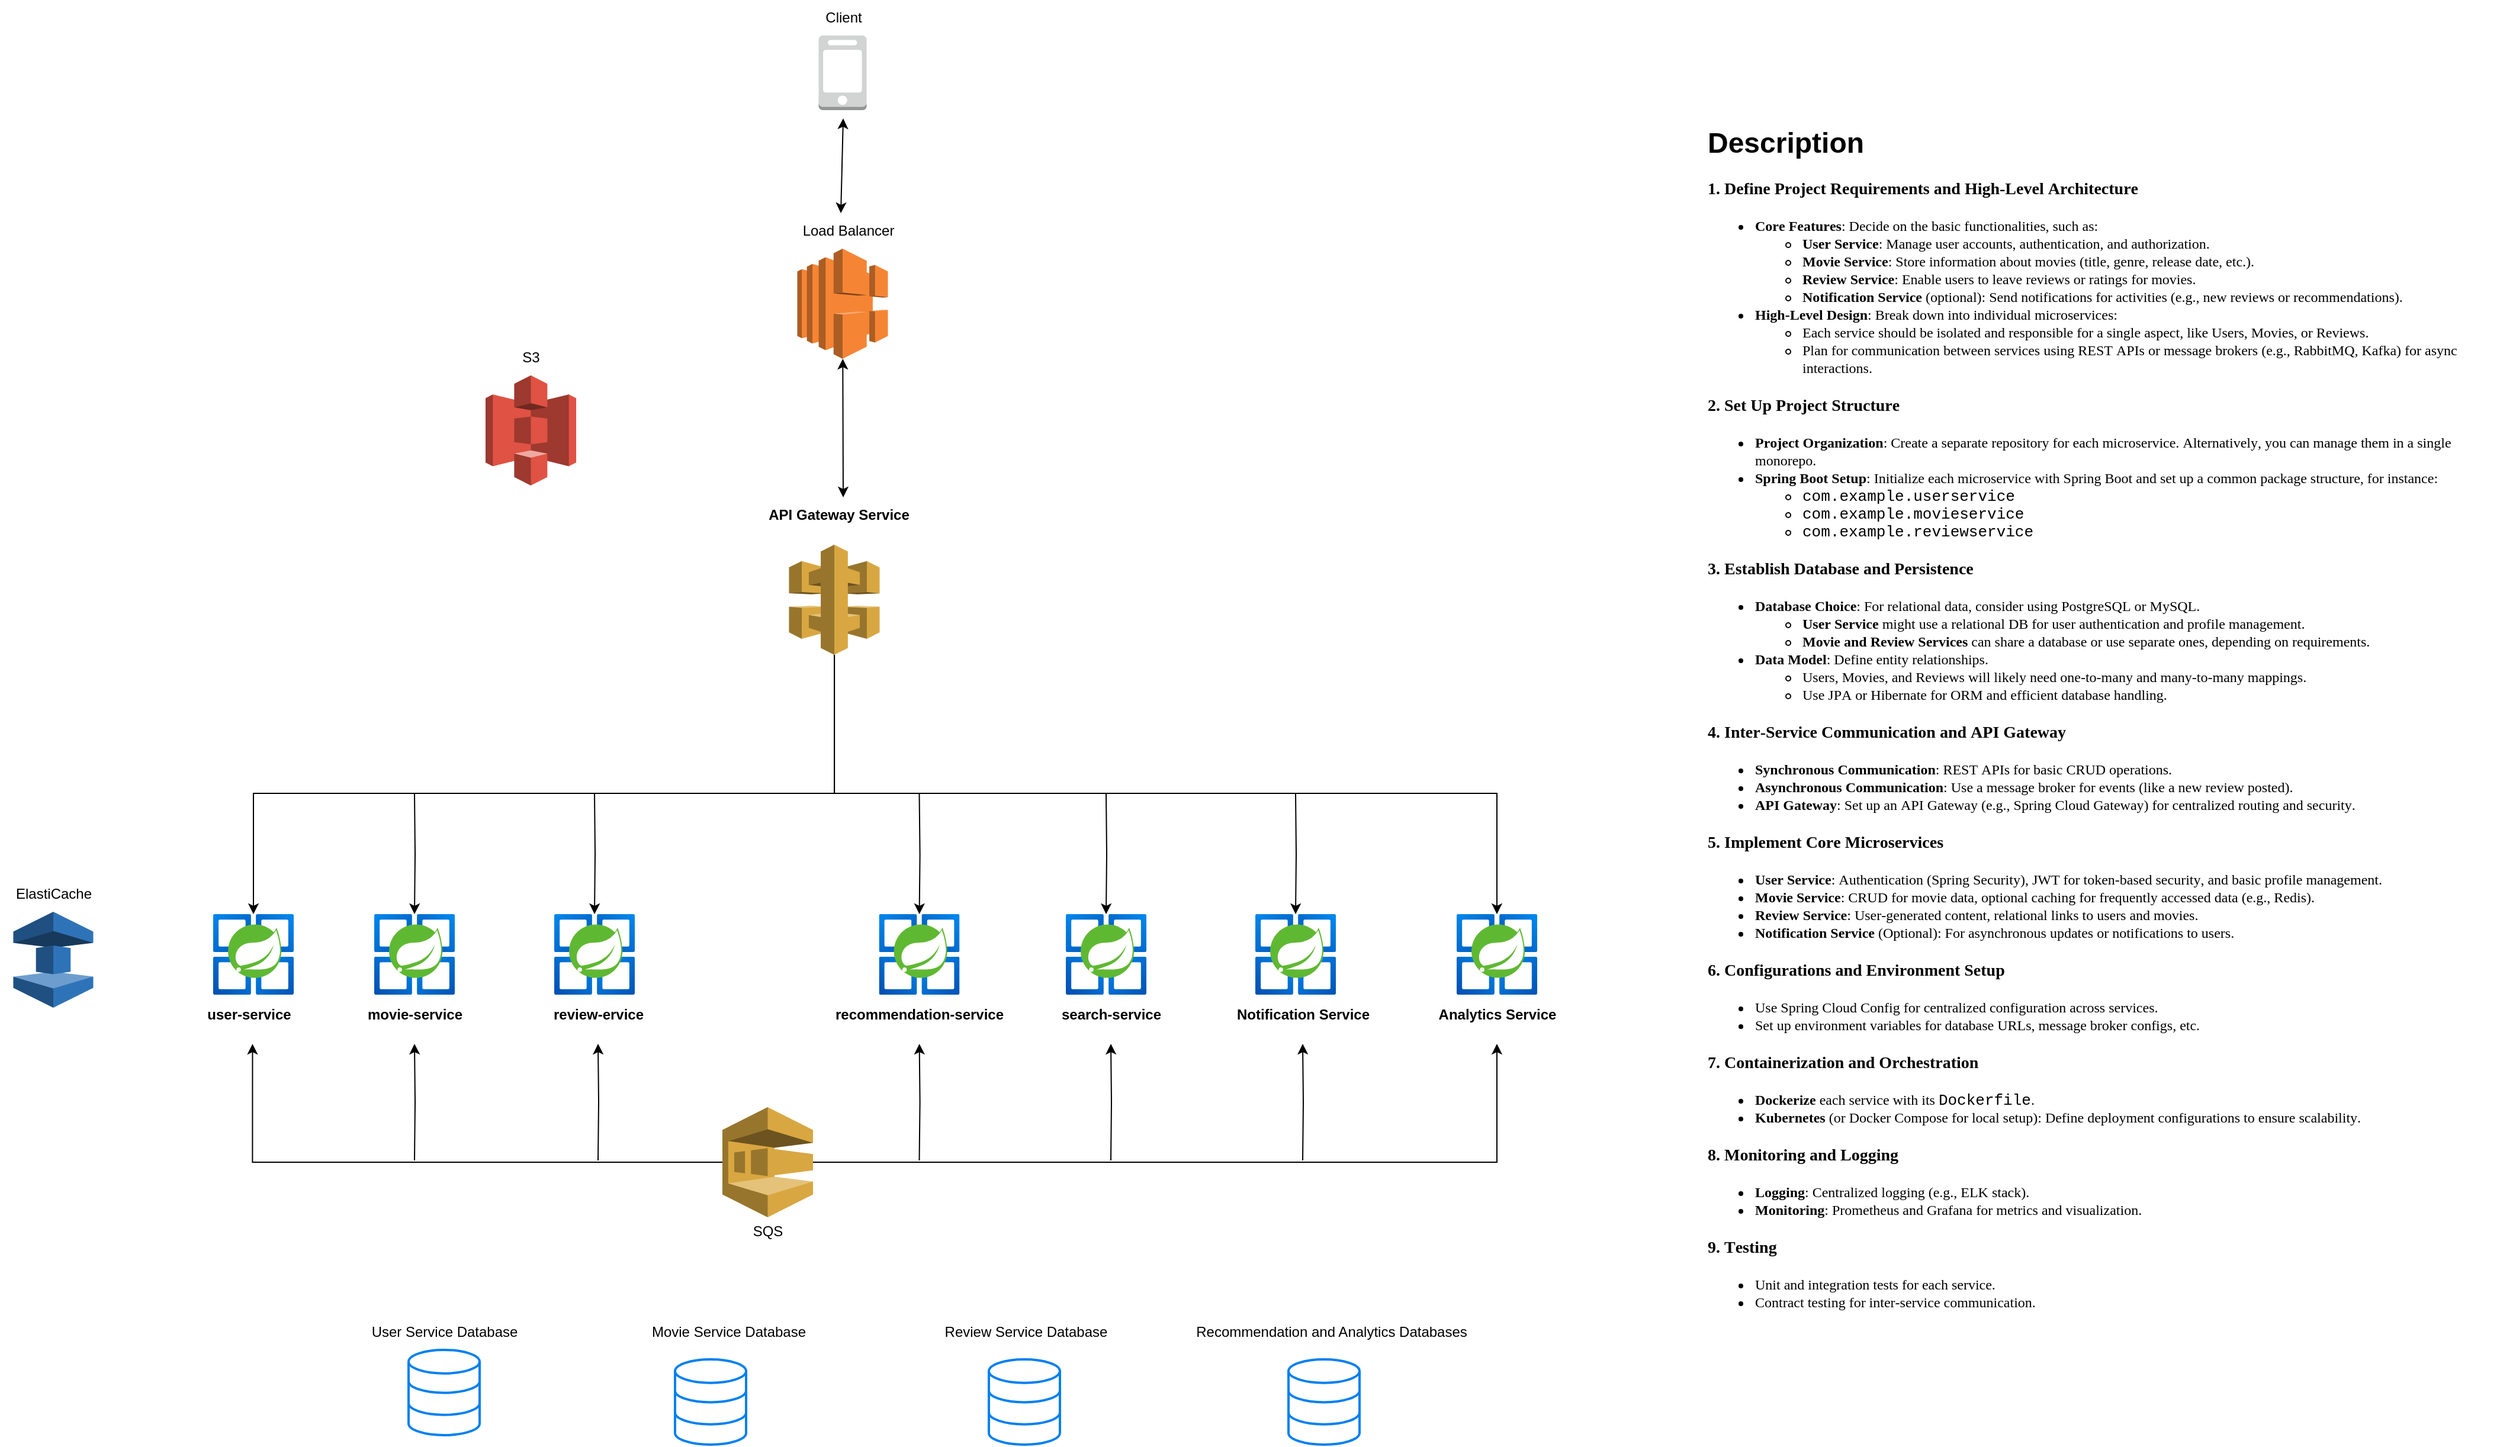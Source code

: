 <mxfile version="24.8.6">
  <diagram name="Page-1" id="R4EWamfsh_gt4aq3ULMU">
    <mxGraphModel dx="2051" dy="1943" grid="1" gridSize="10" guides="1" tooltips="1" connect="1" arrows="1" fold="1" page="1" pageScale="1" pageWidth="827" pageHeight="1169" math="0" shadow="0">
      <root>
        <mxCell id="0" />
        <mxCell id="1" parent="0" />
        <mxCell id="tPTP5EJk6AqbPcsCi5eH-51" style="edgeStyle=orthogonalEdgeStyle;rounded=0;orthogonalLoop=1;jettySize=auto;html=1;" parent="1" source="tPTP5EJk6AqbPcsCi5eH-1" target="tPTP5EJk6AqbPcsCi5eH-9" edge="1">
          <mxGeometry relative="1" as="geometry">
            <Array as="points">
              <mxPoint x="515" y="200" />
              <mxPoint x="24" y="200" />
            </Array>
          </mxGeometry>
        </mxCell>
        <mxCell id="tPTP5EJk6AqbPcsCi5eH-52" style="edgeStyle=orthogonalEdgeStyle;rounded=0;orthogonalLoop=1;jettySize=auto;html=1;" parent="1" source="tPTP5EJk6AqbPcsCi5eH-1" target="tPTP5EJk6AqbPcsCi5eH-7" edge="1">
          <mxGeometry relative="1" as="geometry">
            <Array as="points">
              <mxPoint x="515" y="200" />
              <mxPoint x="1074" y="200" />
            </Array>
          </mxGeometry>
        </mxCell>
        <mxCell id="tPTP5EJk6AqbPcsCi5eH-1" value="" style="outlineConnect=0;dashed=0;verticalLabelPosition=bottom;verticalAlign=top;align=center;html=1;shape=mxgraph.aws3.api_gateway;fillColor=#D9A741;gradientColor=none;" parent="1" vertex="1">
          <mxGeometry x="476.25" y="-10" width="76.5" height="93" as="geometry" />
        </mxCell>
        <mxCell id="tPTP5EJk6AqbPcsCi5eH-53" style="edgeStyle=orthogonalEdgeStyle;rounded=0;orthogonalLoop=1;jettySize=auto;html=1;" parent="1" target="tPTP5EJk6AqbPcsCi5eH-2" edge="1">
          <mxGeometry relative="1" as="geometry">
            <mxPoint x="160" y="200" as="sourcePoint" />
          </mxGeometry>
        </mxCell>
        <mxCell id="tPTP5EJk6AqbPcsCi5eH-2" value="" style="image;aspect=fixed;html=1;points=[];align=center;fontSize=12;image=img/lib/azure2/compute/Azure_Spring_Cloud.svg;" parent="1" vertex="1">
          <mxGeometry x="126" y="302" width="68" height="68" as="geometry" />
        </mxCell>
        <mxCell id="tPTP5EJk6AqbPcsCi5eH-54" style="edgeStyle=orthogonalEdgeStyle;rounded=0;orthogonalLoop=1;jettySize=auto;html=1;" parent="1" target="tPTP5EJk6AqbPcsCi5eH-3" edge="1">
          <mxGeometry relative="1" as="geometry">
            <mxPoint x="312" y="200" as="sourcePoint" />
          </mxGeometry>
        </mxCell>
        <mxCell id="tPTP5EJk6AqbPcsCi5eH-3" value="" style="image;aspect=fixed;html=1;points=[];align=center;fontSize=12;image=img/lib/azure2/compute/Azure_Spring_Cloud.svg;" parent="1" vertex="1">
          <mxGeometry x="278" y="302" width="68" height="68" as="geometry" />
        </mxCell>
        <mxCell id="tPTP5EJk6AqbPcsCi5eH-55" style="edgeStyle=orthogonalEdgeStyle;rounded=0;orthogonalLoop=1;jettySize=auto;html=1;" parent="1" target="tPTP5EJk6AqbPcsCi5eH-4" edge="1">
          <mxGeometry relative="1" as="geometry">
            <mxPoint x="586.25" y="200" as="sourcePoint" />
          </mxGeometry>
        </mxCell>
        <mxCell id="tPTP5EJk6AqbPcsCi5eH-4" value="" style="image;aspect=fixed;html=1;points=[];align=center;fontSize=12;image=img/lib/azure2/compute/Azure_Spring_Cloud.svg;" parent="1" vertex="1">
          <mxGeometry x="552.25" y="302" width="68" height="68" as="geometry" />
        </mxCell>
        <mxCell id="tPTP5EJk6AqbPcsCi5eH-56" style="edgeStyle=orthogonalEdgeStyle;rounded=0;orthogonalLoop=1;jettySize=auto;html=1;" parent="1" target="tPTP5EJk6AqbPcsCi5eH-5" edge="1">
          <mxGeometry relative="1" as="geometry">
            <mxPoint x="744" y="200" as="sourcePoint" />
          </mxGeometry>
        </mxCell>
        <mxCell id="tPTP5EJk6AqbPcsCi5eH-5" value="" style="image;aspect=fixed;html=1;points=[];align=center;fontSize=12;image=img/lib/azure2/compute/Azure_Spring_Cloud.svg;" parent="1" vertex="1">
          <mxGeometry x="710" y="302" width="68" height="68" as="geometry" />
        </mxCell>
        <mxCell id="tPTP5EJk6AqbPcsCi5eH-57" style="edgeStyle=orthogonalEdgeStyle;rounded=0;orthogonalLoop=1;jettySize=auto;html=1;" parent="1" target="tPTP5EJk6AqbPcsCi5eH-6" edge="1">
          <mxGeometry relative="1" as="geometry">
            <mxPoint x="904" y="200" as="sourcePoint" />
          </mxGeometry>
        </mxCell>
        <mxCell id="tPTP5EJk6AqbPcsCi5eH-6" value="" style="image;aspect=fixed;html=1;points=[];align=center;fontSize=12;image=img/lib/azure2/compute/Azure_Spring_Cloud.svg;fontStyle=1" parent="1" vertex="1">
          <mxGeometry x="870" y="302" width="68" height="68" as="geometry" />
        </mxCell>
        <mxCell id="tPTP5EJk6AqbPcsCi5eH-7" value="" style="image;aspect=fixed;html=1;points=[];align=center;fontSize=12;image=img/lib/azure2/compute/Azure_Spring_Cloud.svg;fontStyle=1" parent="1" vertex="1">
          <mxGeometry x="1040" y="302" width="68" height="68" as="geometry" />
        </mxCell>
        <mxCell id="tPTP5EJk6AqbPcsCi5eH-9" value="" style="image;aspect=fixed;html=1;points=[];align=center;fontSize=12;image=img/lib/azure2/compute/Azure_Spring_Cloud.svg;fontStyle=1" parent="1" vertex="1">
          <mxGeometry x="-10" y="302" width="68" height="68" as="geometry" />
        </mxCell>
        <mxCell id="tPTP5EJk6AqbPcsCi5eH-10" value="&lt;p&gt;&lt;strong&gt;API Gateway Service&lt;/strong&gt;&lt;/p&gt;" style="text;html=1;align=center;verticalAlign=middle;resizable=0;points=[];autosize=1;strokeColor=none;fillColor=none;" parent="1" vertex="1">
          <mxGeometry x="448" y="-60" width="140" height="50" as="geometry" />
        </mxCell>
        <mxCell id="tPTP5EJk6AqbPcsCi5eH-12" value="&lt;p&gt;&lt;strong&gt;user-service&lt;/strong&gt;&lt;/p&gt;" style="text;html=1;align=center;verticalAlign=middle;resizable=0;points=[];autosize=1;strokeColor=none;fillColor=none;" parent="1" vertex="1">
          <mxGeometry x="-25" y="361.5" width="90" height="50" as="geometry" />
        </mxCell>
        <mxCell id="tPTP5EJk6AqbPcsCi5eH-44" style="edgeStyle=orthogonalEdgeStyle;rounded=0;orthogonalLoop=1;jettySize=auto;html=1;" parent="1" target="tPTP5EJk6AqbPcsCi5eH-13" edge="1">
          <mxGeometry relative="1" as="geometry">
            <mxPoint x="160" y="510" as="sourcePoint" />
          </mxGeometry>
        </mxCell>
        <mxCell id="tPTP5EJk6AqbPcsCi5eH-13" value="&lt;p&gt;&lt;strong&gt;movie-service&lt;/strong&gt;&lt;/p&gt;" style="text;html=1;align=center;verticalAlign=middle;resizable=0;points=[];autosize=1;strokeColor=none;fillColor=none;" parent="1" vertex="1">
          <mxGeometry x="110" y="361.5" width="100" height="50" as="geometry" />
        </mxCell>
        <mxCell id="tPTP5EJk6AqbPcsCi5eH-46" style="edgeStyle=orthogonalEdgeStyle;rounded=0;orthogonalLoop=1;jettySize=auto;html=1;" parent="1" target="tPTP5EJk6AqbPcsCi5eH-14" edge="1">
          <mxGeometry relative="1" as="geometry">
            <mxPoint x="315" y="510" as="sourcePoint" />
          </mxGeometry>
        </mxCell>
        <mxCell id="tPTP5EJk6AqbPcsCi5eH-14" value="&lt;p&gt;&lt;strong&gt;r&lt;/strong&gt;&lt;strong style=&quot;background-color: initial;&quot;&gt;eview-ervice&lt;/strong&gt;&lt;/p&gt;" style="text;html=1;align=center;verticalAlign=middle;resizable=0;points=[];autosize=1;strokeColor=none;fillColor=none;" parent="1" vertex="1">
          <mxGeometry x="265" y="361.5" width="100" height="50" as="geometry" />
        </mxCell>
        <mxCell id="tPTP5EJk6AqbPcsCi5eH-47" style="edgeStyle=orthogonalEdgeStyle;rounded=0;orthogonalLoop=1;jettySize=auto;html=1;" parent="1" target="tPTP5EJk6AqbPcsCi5eH-15" edge="1">
          <mxGeometry relative="1" as="geometry">
            <mxPoint x="586.25" y="510" as="sourcePoint" />
          </mxGeometry>
        </mxCell>
        <mxCell id="tPTP5EJk6AqbPcsCi5eH-15" value="&lt;p&gt;&lt;strong&gt;recommendation-service&lt;/strong&gt;&lt;/p&gt;" style="text;html=1;align=center;verticalAlign=middle;resizable=0;points=[];autosize=1;strokeColor=none;fillColor=none;" parent="1" vertex="1">
          <mxGeometry x="501.25" y="361.5" width="170" height="50" as="geometry" />
        </mxCell>
        <mxCell id="tPTP5EJk6AqbPcsCi5eH-48" style="edgeStyle=orthogonalEdgeStyle;rounded=0;orthogonalLoop=1;jettySize=auto;html=1;" parent="1" target="tPTP5EJk6AqbPcsCi5eH-16" edge="1">
          <mxGeometry relative="1" as="geometry">
            <mxPoint x="748" y="510" as="sourcePoint" />
          </mxGeometry>
        </mxCell>
        <mxCell id="tPTP5EJk6AqbPcsCi5eH-16" value="&lt;p&gt;&lt;strong&gt;search-service&lt;/strong&gt;&lt;/p&gt;" style="text;html=1;align=center;verticalAlign=middle;resizable=0;points=[];autosize=1;strokeColor=none;fillColor=none;" parent="1" vertex="1">
          <mxGeometry x="693" y="361.5" width="110" height="50" as="geometry" />
        </mxCell>
        <mxCell id="tPTP5EJk6AqbPcsCi5eH-49" style="edgeStyle=orthogonalEdgeStyle;rounded=0;orthogonalLoop=1;jettySize=auto;html=1;" parent="1" target="tPTP5EJk6AqbPcsCi5eH-17" edge="1">
          <mxGeometry relative="1" as="geometry">
            <mxPoint x="910" y="510" as="sourcePoint" />
          </mxGeometry>
        </mxCell>
        <mxCell id="tPTP5EJk6AqbPcsCi5eH-17" value="&lt;p&gt;&lt;strong&gt;Notification Service&lt;/strong&gt;&lt;/p&gt;" style="text;html=1;align=center;verticalAlign=middle;resizable=0;points=[];autosize=1;strokeColor=none;fillColor=none;" parent="1" vertex="1">
          <mxGeometry x="840" y="361.5" width="140" height="50" as="geometry" />
        </mxCell>
        <mxCell id="tPTP5EJk6AqbPcsCi5eH-18" value="&lt;p&gt;&lt;strong&gt;Analytics Service&lt;/strong&gt;&lt;/p&gt;" style="text;html=1;align=center;verticalAlign=middle;resizable=0;points=[];autosize=1;strokeColor=none;fillColor=none;" parent="1" vertex="1">
          <mxGeometry x="1014" y="361.5" width="120" height="50" as="geometry" />
        </mxCell>
        <mxCell id="tPTP5EJk6AqbPcsCi5eH-19" value="" style="html=1;verticalLabelPosition=bottom;align=center;labelBackgroundColor=#ffffff;verticalAlign=top;strokeWidth=2;strokeColor=#0080F0;shadow=0;dashed=0;shape=mxgraph.ios7.icons.data;" parent="1" vertex="1">
          <mxGeometry x="155" y="670" width="60" height="72" as="geometry" />
        </mxCell>
        <mxCell id="tPTP5EJk6AqbPcsCi5eH-20" value="" style="html=1;verticalLabelPosition=bottom;align=center;labelBackgroundColor=#ffffff;verticalAlign=top;strokeWidth=2;strokeColor=#0080F0;shadow=0;dashed=0;shape=mxgraph.ios7.icons.data;" parent="1" vertex="1">
          <mxGeometry x="380" y="678" width="60" height="72" as="geometry" />
        </mxCell>
        <mxCell id="tPTP5EJk6AqbPcsCi5eH-21" value="" style="html=1;verticalLabelPosition=bottom;align=center;labelBackgroundColor=#ffffff;verticalAlign=top;strokeWidth=2;strokeColor=#0080F0;shadow=0;dashed=0;shape=mxgraph.ios7.icons.data;" parent="1" vertex="1">
          <mxGeometry x="645" y="678" width="60" height="72" as="geometry" />
        </mxCell>
        <mxCell id="tPTP5EJk6AqbPcsCi5eH-22" value="" style="html=1;verticalLabelPosition=bottom;align=center;labelBackgroundColor=#ffffff;verticalAlign=top;strokeWidth=2;strokeColor=#0080F0;shadow=0;dashed=0;shape=mxgraph.ios7.icons.data;" parent="1" vertex="1">
          <mxGeometry x="898" y="678" width="60" height="72" as="geometry" />
        </mxCell>
        <mxCell id="tPTP5EJk6AqbPcsCi5eH-23" value="User Service Database" style="text;html=1;align=center;verticalAlign=middle;resizable=0;points=[];autosize=1;strokeColor=none;fillColor=none;" parent="1" vertex="1">
          <mxGeometry x="110" y="640" width="150" height="30" as="geometry" />
        </mxCell>
        <mxCell id="tPTP5EJk6AqbPcsCi5eH-24" value="Movie Service Database" style="text;html=1;align=center;verticalAlign=middle;resizable=0;points=[];autosize=1;strokeColor=none;fillColor=none;" parent="1" vertex="1">
          <mxGeometry x="350" y="640" width="150" height="30" as="geometry" />
        </mxCell>
        <mxCell id="tPTP5EJk6AqbPcsCi5eH-25" value="Review Service Database" style="text;html=1;align=center;verticalAlign=middle;resizable=0;points=[];autosize=1;strokeColor=none;fillColor=none;" parent="1" vertex="1">
          <mxGeometry x="596.25" y="640" width="160" height="30" as="geometry" />
        </mxCell>
        <mxCell id="tPTP5EJk6AqbPcsCi5eH-26" value="Recommendation and Analytics Databases" style="text;html=1;align=center;verticalAlign=middle;resizable=0;points=[];autosize=1;strokeColor=none;fillColor=none;" parent="1" vertex="1">
          <mxGeometry x="809" y="640" width="250" height="30" as="geometry" />
        </mxCell>
        <mxCell id="tPTP5EJk6AqbPcsCi5eH-27" value="" style="outlineConnect=0;dashed=0;verticalLabelPosition=bottom;verticalAlign=top;align=center;html=1;shape=mxgraph.aws3.elasticache;fillColor=#2E73B8;gradientColor=none;" parent="1" vertex="1">
          <mxGeometry x="-178.75" y="300" width="67.5" height="81" as="geometry" />
        </mxCell>
        <mxCell id="tPTP5EJk6AqbPcsCi5eH-28" value="" style="outlineConnect=0;dashed=0;verticalLabelPosition=bottom;verticalAlign=top;align=center;html=1;shape=mxgraph.aws3.s3;fillColor=#E05243;gradientColor=none;" parent="1" vertex="1">
          <mxGeometry x="220" y="-153" width="76.5" height="93" as="geometry" />
        </mxCell>
        <mxCell id="tPTP5EJk6AqbPcsCi5eH-29" value="S3" style="text;html=1;align=center;verticalAlign=middle;resizable=0;points=[];autosize=1;strokeColor=none;fillColor=none;" parent="1" vertex="1">
          <mxGeometry x="238" y="-183" width="40" height="30" as="geometry" />
        </mxCell>
        <mxCell id="tPTP5EJk6AqbPcsCi5eH-30" value="" style="outlineConnect=0;dashed=0;verticalLabelPosition=bottom;verticalAlign=top;align=center;html=1;shape=mxgraph.aws3.elastic_load_balancing;fillColor=#F58534;gradientColor=none;" parent="1" vertex="1">
          <mxGeometry x="483.25" y="-260" width="76.5" height="93" as="geometry" />
        </mxCell>
        <mxCell id="tPTP5EJk6AqbPcsCi5eH-31" value="ElastiCache" style="text;html=1;align=center;verticalAlign=middle;resizable=0;points=[];autosize=1;strokeColor=none;fillColor=none;" parent="1" vertex="1">
          <mxGeometry x="-190" y="270" width="90" height="30" as="geometry" />
        </mxCell>
        <mxCell id="tPTP5EJk6AqbPcsCi5eH-32" value="Load Balancer" style="text;html=1;align=center;verticalAlign=middle;resizable=0;points=[];autosize=1;strokeColor=none;fillColor=none;" parent="1" vertex="1">
          <mxGeometry x="476.25" y="-290" width="100" height="30" as="geometry" />
        </mxCell>
        <mxCell id="tPTP5EJk6AqbPcsCi5eH-34" value="SQS" style="text;html=1;align=center;verticalAlign=middle;resizable=0;points=[];autosize=1;strokeColor=none;fillColor=none;" parent="1" vertex="1">
          <mxGeometry x="433.25" y="555" width="50" height="30" as="geometry" />
        </mxCell>
        <mxCell id="tPTP5EJk6AqbPcsCi5eH-42" style="edgeStyle=orthogonalEdgeStyle;rounded=0;orthogonalLoop=1;jettySize=auto;html=1;" parent="1" source="tPTP5EJk6AqbPcsCi5eH-35" target="tPTP5EJk6AqbPcsCi5eH-18" edge="1">
          <mxGeometry relative="1" as="geometry" />
        </mxCell>
        <mxCell id="tPTP5EJk6AqbPcsCi5eH-35" value="" style="outlineConnect=0;dashed=0;verticalLabelPosition=bottom;verticalAlign=top;align=center;html=1;shape=mxgraph.aws3.sqs;fillColor=#D9A741;gradientColor=none;" parent="1" vertex="1">
          <mxGeometry x="420" y="465" width="76.5" height="93" as="geometry" />
        </mxCell>
        <mxCell id="tPTP5EJk6AqbPcsCi5eH-36" value="" style="outlineConnect=0;dashed=0;verticalLabelPosition=bottom;verticalAlign=top;align=center;html=1;shape=mxgraph.aws3.mobile_client;fillColor=#D2D3D3;gradientColor=none;" parent="1" vertex="1">
          <mxGeometry x="501.25" y="-440" width="40.5" height="63" as="geometry" />
        </mxCell>
        <mxCell id="tPTP5EJk6AqbPcsCi5eH-37" value="Client" style="text;html=1;align=center;verticalAlign=middle;resizable=0;points=[];autosize=1;strokeColor=none;fillColor=none;" parent="1" vertex="1">
          <mxGeometry x="496.5" y="-470" width="50" height="30" as="geometry" />
        </mxCell>
        <mxCell id="tPTP5EJk6AqbPcsCi5eH-40" value="" style="endArrow=classic;startArrow=classic;html=1;rounded=0;" parent="1" edge="1">
          <mxGeometry width="50" height="50" relative="1" as="geometry">
            <mxPoint x="520" y="-290" as="sourcePoint" />
            <mxPoint x="522" y="-370" as="targetPoint" />
          </mxGeometry>
        </mxCell>
        <mxCell id="tPTP5EJk6AqbPcsCi5eH-43" style="edgeStyle=orthogonalEdgeStyle;rounded=0;orthogonalLoop=1;jettySize=auto;html=1;exitX=0;exitY=0.5;exitDx=0;exitDy=0;exitPerimeter=0;entryX=0.536;entryY=1.001;entryDx=0;entryDy=0;entryPerimeter=0;" parent="1" source="tPTP5EJk6AqbPcsCi5eH-35" target="tPTP5EJk6AqbPcsCi5eH-12" edge="1">
          <mxGeometry relative="1" as="geometry" />
        </mxCell>
        <mxCell id="tPTP5EJk6AqbPcsCi5eH-60" value="" style="endArrow=classic;startArrow=classic;html=1;rounded=0;" parent="1" target="tPTP5EJk6AqbPcsCi5eH-30" edge="1">
          <mxGeometry width="50" height="50" relative="1" as="geometry">
            <mxPoint x="522" y="-50" as="sourcePoint" />
            <mxPoint x="543" y="-131.5" as="targetPoint" />
          </mxGeometry>
        </mxCell>
        <mxCell id="hdJnmSfa8VOICIZQmIh4-2" value="&lt;h1 style=&quot;margin-top: 0px;&quot;&gt;Description&lt;/h1&gt;&lt;p style=&quot;margin: 0px 0px 14px; font-variant-numeric: normal; font-variant-east-asian: normal; font-variant-alternates: normal; font-size-adjust: none; font-kerning: auto; font-optical-sizing: auto; font-feature-settings: normal; font-variation-settings: normal; font-variant-position: normal; font-stretch: normal; font-size: 14px; line-height: normal; font-family: Times; -webkit-text-stroke-color: rgb(0, 0, 0);&quot; class=&quot;p1&quot;&gt;&lt;span style=&quot;font-kerning: none;&quot; class=&quot;s1&quot;&gt;&lt;b&gt;1. Define Project Requirements and High-Level Architecture&lt;/b&gt;&lt;/span&gt;&lt;/p&gt;&lt;ul style=&quot;font-size: medium;&quot; class=&quot;ul1&quot;&gt;&lt;li style=&quot;margin: 0px; font-variant-numeric: normal; font-variant-east-asian: normal; font-variant-alternates: normal; font-size-adjust: none; font-kerning: auto; font-optical-sizing: auto; font-feature-settings: normal; font-variation-settings: normal; font-variant-position: normal; font-stretch: normal; font-size: 12px; line-height: normal; font-family: Times; -webkit-text-stroke: rgb(0, 0, 0);&quot; class=&quot;li2&quot;&gt;&lt;b&gt;&lt;/b&gt;&lt;span style=&quot;font-kerning: none;&quot; class=&quot;s1&quot;&gt;&lt;b&gt;Core Features&lt;/b&gt;: Decide on the basic functionalities, such as:&lt;/span&gt;&lt;/li&gt;&lt;ul class=&quot;ul2&quot;&gt;&lt;li style=&quot;margin: 0px; font-variant-numeric: normal; font-variant-east-asian: normal; font-variant-alternates: normal; font-size-adjust: none; font-kerning: auto; font-optical-sizing: auto; font-feature-settings: normal; font-variation-settings: normal; font-variant-position: normal; font-stretch: normal; font-size: 12px; line-height: normal; font-family: Times; -webkit-text-stroke: rgb(0, 0, 0);&quot; class=&quot;li2&quot;&gt;&lt;b&gt;&lt;/b&gt;&lt;span style=&quot;font-kerning: none;&quot; class=&quot;s1&quot;&gt;&lt;b&gt;User Service&lt;/b&gt;: Manage user accounts, authentication, and authorization.&lt;/span&gt;&lt;/li&gt;&lt;li style=&quot;margin: 0px; font-variant-numeric: normal; font-variant-east-asian: normal; font-variant-alternates: normal; font-size-adjust: none; font-kerning: auto; font-optical-sizing: auto; font-feature-settings: normal; font-variation-settings: normal; font-variant-position: normal; font-stretch: normal; font-size: 12px; line-height: normal; font-family: Times; -webkit-text-stroke: rgb(0, 0, 0);&quot; class=&quot;li2&quot;&gt;&lt;b&gt;&lt;/b&gt;&lt;span style=&quot;font-kerning: none;&quot; class=&quot;s1&quot;&gt;&lt;b&gt;Movie Service&lt;/b&gt;: Store information about movies (title, genre, release date, etc.).&lt;/span&gt;&lt;/li&gt;&lt;li style=&quot;margin: 0px; font-variant-numeric: normal; font-variant-east-asian: normal; font-variant-alternates: normal; font-size-adjust: none; font-kerning: auto; font-optical-sizing: auto; font-feature-settings: normal; font-variation-settings: normal; font-variant-position: normal; font-stretch: normal; font-size: 12px; line-height: normal; font-family: Times; -webkit-text-stroke: rgb(0, 0, 0);&quot; class=&quot;li2&quot;&gt;&lt;b&gt;&lt;/b&gt;&lt;span style=&quot;font-kerning: none;&quot; class=&quot;s1&quot;&gt;&lt;b&gt;Review Service&lt;/b&gt;: Enable users to leave reviews or ratings for movies.&lt;/span&gt;&lt;/li&gt;&lt;li style=&quot;margin: 0px; font-variant-numeric: normal; font-variant-east-asian: normal; font-variant-alternates: normal; font-size-adjust: none; font-kerning: auto; font-optical-sizing: auto; font-feature-settings: normal; font-variation-settings: normal; font-variant-position: normal; font-stretch: normal; font-size: 12px; line-height: normal; font-family: Times; -webkit-text-stroke: rgb(0, 0, 0);&quot; class=&quot;li2&quot;&gt;&lt;b&gt;&lt;/b&gt;&lt;span style=&quot;font-kerning: none;&quot; class=&quot;s1&quot;&gt;&lt;b&gt;Notification Service&lt;/b&gt; (optional): Send notifications for activities (e.g., new reviews or recommendations).&lt;/span&gt;&lt;/li&gt;&lt;/ul&gt;&lt;li style=&quot;margin: 0px; font-variant-numeric: normal; font-variant-east-asian: normal; font-variant-alternates: normal; font-size-adjust: none; font-kerning: auto; font-optical-sizing: auto; font-feature-settings: normal; font-variation-settings: normal; font-variant-position: normal; font-stretch: normal; font-size: 12px; line-height: normal; font-family: Times; -webkit-text-stroke: rgb(0, 0, 0);&quot; class=&quot;li2&quot;&gt;&lt;b&gt;&lt;/b&gt;&lt;span style=&quot;font-kerning: none;&quot; class=&quot;s1&quot;&gt;&lt;b&gt;High-Level Design&lt;/b&gt;: Break down into individual microservices:&lt;/span&gt;&lt;/li&gt;&lt;ul class=&quot;ul2&quot;&gt;&lt;li style=&quot;margin: 0px; font-variant-numeric: normal; font-variant-east-asian: normal; font-variant-alternates: normal; font-size-adjust: none; font-kerning: auto; font-optical-sizing: auto; font-feature-settings: normal; font-variation-settings: normal; font-variant-position: normal; font-stretch: normal; font-size: 12px; line-height: normal; font-family: Times; -webkit-text-stroke: rgb(0, 0, 0);&quot; class=&quot;li2&quot;&gt;&lt;span style=&quot;font-kerning: none;&quot; class=&quot;s1&quot;&gt;Each service should be isolated and responsible for a single aspect, like Users, Movies, or Reviews.&lt;/span&gt;&lt;/li&gt;&lt;li style=&quot;margin: 0px; font-variant-numeric: normal; font-variant-east-asian: normal; font-variant-alternates: normal; font-size-adjust: none; font-kerning: auto; font-optical-sizing: auto; font-feature-settings: normal; font-variation-settings: normal; font-variant-position: normal; font-stretch: normal; font-size: 12px; line-height: normal; font-family: Times; -webkit-text-stroke: rgb(0, 0, 0);&quot; class=&quot;li2&quot;&gt;&lt;span style=&quot;font-kerning: none;&quot; class=&quot;s1&quot;&gt;Plan for communication between services using REST APIs or message brokers (e.g., RabbitMQ, Kafka) for async interactions.&lt;/span&gt;&lt;/li&gt;&lt;/ul&gt;&lt;/ul&gt;&lt;p style=&quot;margin: 0px 0px 14px; font-variant-numeric: normal; font-variant-east-asian: normal; font-variant-alternates: normal; font-size-adjust: none; font-kerning: auto; font-optical-sizing: auto; font-feature-settings: normal; font-variation-settings: normal; font-variant-position: normal; font-stretch: normal; font-size: 14px; line-height: normal; font-family: Times; -webkit-text-stroke-color: rgb(0, 0, 0);&quot; class=&quot;p1&quot;&gt;&lt;span style=&quot;font-kerning: none;&quot; class=&quot;s1&quot;&gt;&lt;b&gt;2. Set Up Project Structure&lt;/b&gt;&lt;/span&gt;&lt;/p&gt;&lt;ul style=&quot;font-size: medium;&quot; class=&quot;ul1&quot;&gt;&lt;li style=&quot;margin: 0px; font-variant-numeric: normal; font-variant-east-asian: normal; font-variant-alternates: normal; font-size-adjust: none; font-kerning: auto; font-optical-sizing: auto; font-feature-settings: normal; font-variation-settings: normal; font-variant-position: normal; font-stretch: normal; font-size: 12px; line-height: normal; font-family: Times; -webkit-text-stroke: rgb(0, 0, 0);&quot; class=&quot;li2&quot;&gt;&lt;b&gt;&lt;/b&gt;&lt;span style=&quot;font-kerning: none;&quot; class=&quot;s1&quot;&gt;&lt;b&gt;Project Organization&lt;/b&gt;: Create a separate repository for each microservice. Alternatively, you can manage them in a single monorepo.&lt;/span&gt;&lt;/li&gt;&lt;li style=&quot;margin: 0px; font-variant-numeric: normal; font-variant-east-asian: normal; font-variant-alternates: normal; font-size-adjust: none; font-kerning: auto; font-optical-sizing: auto; font-feature-settings: normal; font-variation-settings: normal; font-variant-position: normal; font-stretch: normal; font-size: 12px; line-height: normal; font-family: Times; -webkit-text-stroke: rgb(0, 0, 0);&quot; class=&quot;li2&quot;&gt;&lt;b&gt;&lt;/b&gt;&lt;span style=&quot;font-kerning: none;&quot; class=&quot;s1&quot;&gt;&lt;b&gt;Spring Boot Setup&lt;/b&gt;: Initialize each microservice with Spring Boot and set up a common package structure, for instance:&lt;/span&gt;&lt;/li&gt;&lt;ul class=&quot;ul2&quot;&gt;&lt;li style=&quot;margin: 0px; font-variant-numeric: normal; font-variant-east-asian: normal; font-variant-alternates: normal; font-size-adjust: none; font-kerning: auto; font-optical-sizing: auto; font-feature-settings: normal; font-variation-settings: normal; font-variant-position: normal; font-stretch: normal; font-size: 13px; line-height: normal; font-family: Courier; -webkit-text-stroke: rgb(0, 0, 0);&quot; class=&quot;li3&quot;&gt;&lt;span style=&quot;font-kerning: none;&quot; class=&quot;s1&quot;&gt;com.example.userservice&lt;/span&gt;&lt;/li&gt;&lt;li style=&quot;margin: 0px; font-variant-numeric: normal; font-variant-east-asian: normal; font-variant-alternates: normal; font-size-adjust: none; font-kerning: auto; font-optical-sizing: auto; font-feature-settings: normal; font-variation-settings: normal; font-variant-position: normal; font-stretch: normal; font-size: 13px; line-height: normal; font-family: Courier; -webkit-text-stroke: rgb(0, 0, 0);&quot; class=&quot;li3&quot;&gt;&lt;span style=&quot;font-kerning: none;&quot; class=&quot;s1&quot;&gt;com.example.movieservice&lt;/span&gt;&lt;/li&gt;&lt;li style=&quot;margin: 0px; font-variant-numeric: normal; font-variant-east-asian: normal; font-variant-alternates: normal; font-size-adjust: none; font-kerning: auto; font-optical-sizing: auto; font-feature-settings: normal; font-variation-settings: normal; font-variant-position: normal; font-stretch: normal; font-size: 13px; line-height: normal; font-family: Courier; -webkit-text-stroke: rgb(0, 0, 0);&quot; class=&quot;li3&quot;&gt;&lt;span style=&quot;font-kerning: none;&quot; class=&quot;s1&quot;&gt;com.example.reviewservice&lt;/span&gt;&lt;/li&gt;&lt;/ul&gt;&lt;/ul&gt;&lt;p style=&quot;margin: 0px 0px 14px; font-variant-numeric: normal; font-variant-east-asian: normal; font-variant-alternates: normal; font-size-adjust: none; font-kerning: auto; font-optical-sizing: auto; font-feature-settings: normal; font-variation-settings: normal; font-variant-position: normal; font-stretch: normal; font-size: 14px; line-height: normal; font-family: Times; -webkit-text-stroke-color: rgb(0, 0, 0);&quot; class=&quot;p1&quot;&gt;&lt;span style=&quot;font-kerning: none;&quot; class=&quot;s1&quot;&gt;&lt;b&gt;3. Establish Database and Persistence&lt;/b&gt;&lt;/span&gt;&lt;/p&gt;&lt;ul style=&quot;font-size: medium;&quot; class=&quot;ul1&quot;&gt;&lt;li style=&quot;margin: 0px; font-variant-numeric: normal; font-variant-east-asian: normal; font-variant-alternates: normal; font-size-adjust: none; font-kerning: auto; font-optical-sizing: auto; font-feature-settings: normal; font-variation-settings: normal; font-variant-position: normal; font-stretch: normal; font-size: 12px; line-height: normal; font-family: Times; -webkit-text-stroke: rgb(0, 0, 0);&quot; class=&quot;li2&quot;&gt;&lt;b&gt;&lt;/b&gt;&lt;span style=&quot;font-kerning: none;&quot; class=&quot;s1&quot;&gt;&lt;b&gt;Database Choice&lt;/b&gt;: For relational data, consider using PostgreSQL or MySQL.&lt;/span&gt;&lt;/li&gt;&lt;ul class=&quot;ul2&quot;&gt;&lt;li style=&quot;margin: 0px; font-variant-numeric: normal; font-variant-east-asian: normal; font-variant-alternates: normal; font-size-adjust: none; font-kerning: auto; font-optical-sizing: auto; font-feature-settings: normal; font-variation-settings: normal; font-variant-position: normal; font-stretch: normal; font-size: 12px; line-height: normal; font-family: Times; -webkit-text-stroke: rgb(0, 0, 0);&quot; class=&quot;li2&quot;&gt;&lt;b&gt;&lt;/b&gt;&lt;span style=&quot;font-kerning: none;&quot; class=&quot;s1&quot;&gt;&lt;b&gt;User Service&lt;/b&gt; might use a relational DB for user authentication and profile management.&lt;/span&gt;&lt;/li&gt;&lt;li style=&quot;margin: 0px; font-variant-numeric: normal; font-variant-east-asian: normal; font-variant-alternates: normal; font-size-adjust: none; font-kerning: auto; font-optical-sizing: auto; font-feature-settings: normal; font-variation-settings: normal; font-variant-position: normal; font-stretch: normal; font-size: 12px; line-height: normal; font-family: Times; -webkit-text-stroke: rgb(0, 0, 0);&quot; class=&quot;li2&quot;&gt;&lt;b&gt;&lt;/b&gt;&lt;span style=&quot;font-kerning: none;&quot; class=&quot;s1&quot;&gt;&lt;b&gt;Movie and Review Services&lt;/b&gt; can share a database or use separate ones, depending on requirements.&lt;/span&gt;&lt;/li&gt;&lt;/ul&gt;&lt;li style=&quot;margin: 0px; font-variant-numeric: normal; font-variant-east-asian: normal; font-variant-alternates: normal; font-size-adjust: none; font-kerning: auto; font-optical-sizing: auto; font-feature-settings: normal; font-variation-settings: normal; font-variant-position: normal; font-stretch: normal; font-size: 12px; line-height: normal; font-family: Times; -webkit-text-stroke: rgb(0, 0, 0);&quot; class=&quot;li2&quot;&gt;&lt;b&gt;&lt;/b&gt;&lt;span style=&quot;font-kerning: none;&quot; class=&quot;s1&quot;&gt;&lt;b&gt;Data Model&lt;/b&gt;: Define entity relationships.&lt;/span&gt;&lt;/li&gt;&lt;ul class=&quot;ul2&quot;&gt;&lt;li style=&quot;margin: 0px; font-variant-numeric: normal; font-variant-east-asian: normal; font-variant-alternates: normal; font-size-adjust: none; font-kerning: auto; font-optical-sizing: auto; font-feature-settings: normal; font-variation-settings: normal; font-variant-position: normal; font-stretch: normal; font-size: 12px; line-height: normal; font-family: Times; -webkit-text-stroke: rgb(0, 0, 0);&quot; class=&quot;li2&quot;&gt;&lt;span style=&quot;font-kerning: none;&quot; class=&quot;s1&quot;&gt;Users, Movies, and Reviews will likely need one-to-many and many-to-many mappings.&lt;/span&gt;&lt;/li&gt;&lt;li style=&quot;margin: 0px; font-variant-numeric: normal; font-variant-east-asian: normal; font-variant-alternates: normal; font-size-adjust: none; font-kerning: auto; font-optical-sizing: auto; font-feature-settings: normal; font-variation-settings: normal; font-variant-position: normal; font-stretch: normal; font-size: 12px; line-height: normal; font-family: Times; -webkit-text-stroke: rgb(0, 0, 0);&quot; class=&quot;li2&quot;&gt;&lt;span style=&quot;font-kerning: none;&quot; class=&quot;s1&quot;&gt;Use JPA or Hibernate for ORM and efficient database handling.&lt;/span&gt;&lt;/li&gt;&lt;/ul&gt;&lt;/ul&gt;&lt;p style=&quot;margin: 0px 0px 14px; font-variant-numeric: normal; font-variant-east-asian: normal; font-variant-alternates: normal; font-size-adjust: none; font-kerning: auto; font-optical-sizing: auto; font-feature-settings: normal; font-variation-settings: normal; font-variant-position: normal; font-stretch: normal; font-size: 14px; line-height: normal; font-family: Times; -webkit-text-stroke-color: rgb(0, 0, 0);&quot; class=&quot;p1&quot;&gt;&lt;span style=&quot;font-kerning: none;&quot; class=&quot;s1&quot;&gt;&lt;b&gt;4. Inter-Service Communication and API Gateway&lt;/b&gt;&lt;/span&gt;&lt;/p&gt;&lt;ul style=&quot;font-size: medium;&quot; class=&quot;ul1&quot;&gt;&lt;li style=&quot;margin: 0px; font-variant-numeric: normal; font-variant-east-asian: normal; font-variant-alternates: normal; font-size-adjust: none; font-kerning: auto; font-optical-sizing: auto; font-feature-settings: normal; font-variation-settings: normal; font-variant-position: normal; font-stretch: normal; font-size: 12px; line-height: normal; font-family: Times; -webkit-text-stroke: rgb(0, 0, 0);&quot; class=&quot;li2&quot;&gt;&lt;b&gt;&lt;/b&gt;&lt;span style=&quot;font-kerning: none;&quot; class=&quot;s1&quot;&gt;&lt;b&gt;Synchronous Communication&lt;/b&gt;: REST APIs for basic CRUD operations.&lt;/span&gt;&lt;/li&gt;&lt;li style=&quot;margin: 0px; font-variant-numeric: normal; font-variant-east-asian: normal; font-variant-alternates: normal; font-size-adjust: none; font-kerning: auto; font-optical-sizing: auto; font-feature-settings: normal; font-variation-settings: normal; font-variant-position: normal; font-stretch: normal; font-size: 12px; line-height: normal; font-family: Times; -webkit-text-stroke: rgb(0, 0, 0);&quot; class=&quot;li2&quot;&gt;&lt;b&gt;&lt;/b&gt;&lt;span style=&quot;font-kerning: none;&quot; class=&quot;s1&quot;&gt;&lt;b&gt;Asynchronous Communication&lt;/b&gt;: Use a message broker for events (like a new review posted).&lt;/span&gt;&lt;/li&gt;&lt;li style=&quot;margin: 0px; font-variant-numeric: normal; font-variant-east-asian: normal; font-variant-alternates: normal; font-size-adjust: none; font-kerning: auto; font-optical-sizing: auto; font-feature-settings: normal; font-variation-settings: normal; font-variant-position: normal; font-stretch: normal; font-size: 12px; line-height: normal; font-family: Times; -webkit-text-stroke: rgb(0, 0, 0);&quot; class=&quot;li2&quot;&gt;&lt;b&gt;&lt;/b&gt;&lt;span style=&quot;font-kerning: none;&quot; class=&quot;s1&quot;&gt;&lt;b&gt;API Gateway&lt;/b&gt;: Set up an API Gateway (e.g., Spring Cloud Gateway) for centralized routing and security.&lt;/span&gt;&lt;/li&gt;&lt;/ul&gt;&lt;p style=&quot;margin: 0px 0px 14px; font-variant-numeric: normal; font-variant-east-asian: normal; font-variant-alternates: normal; font-size-adjust: none; font-kerning: auto; font-optical-sizing: auto; font-feature-settings: normal; font-variation-settings: normal; font-variant-position: normal; font-stretch: normal; font-size: 14px; line-height: normal; font-family: Times; -webkit-text-stroke-color: rgb(0, 0, 0);&quot; class=&quot;p1&quot;&gt;&lt;span style=&quot;font-kerning: none;&quot; class=&quot;s1&quot;&gt;&lt;b&gt;5. Implement Core Microservices&lt;/b&gt;&lt;/span&gt;&lt;/p&gt;&lt;ul style=&quot;font-size: medium;&quot; class=&quot;ul1&quot;&gt;&lt;li style=&quot;margin: 0px; font-variant-numeric: normal; font-variant-east-asian: normal; font-variant-alternates: normal; font-size-adjust: none; font-kerning: auto; font-optical-sizing: auto; font-feature-settings: normal; font-variation-settings: normal; font-variant-position: normal; font-stretch: normal; font-size: 12px; line-height: normal; font-family: Times; -webkit-text-stroke: rgb(0, 0, 0);&quot; class=&quot;li2&quot;&gt;&lt;b&gt;&lt;/b&gt;&lt;span style=&quot;font-kerning: none;&quot; class=&quot;s1&quot;&gt;&lt;b&gt;User Service&lt;/b&gt;: Authentication (Spring Security), JWT for token-based security, and basic profile management.&lt;/span&gt;&lt;/li&gt;&lt;li style=&quot;margin: 0px; font-variant-numeric: normal; font-variant-east-asian: normal; font-variant-alternates: normal; font-size-adjust: none; font-kerning: auto; font-optical-sizing: auto; font-feature-settings: normal; font-variation-settings: normal; font-variant-position: normal; font-stretch: normal; font-size: 12px; line-height: normal; font-family: Times; -webkit-text-stroke: rgb(0, 0, 0);&quot; class=&quot;li2&quot;&gt;&lt;b&gt;&lt;/b&gt;&lt;span style=&quot;font-kerning: none;&quot; class=&quot;s1&quot;&gt;&lt;b&gt;Movie Service&lt;/b&gt;: CRUD for movie data, optional caching for frequently accessed data (e.g., Redis).&lt;/span&gt;&lt;/li&gt;&lt;li style=&quot;margin: 0px; font-variant-numeric: normal; font-variant-east-asian: normal; font-variant-alternates: normal; font-size-adjust: none; font-kerning: auto; font-optical-sizing: auto; font-feature-settings: normal; font-variation-settings: normal; font-variant-position: normal; font-stretch: normal; font-size: 12px; line-height: normal; font-family: Times; -webkit-text-stroke: rgb(0, 0, 0);&quot; class=&quot;li2&quot;&gt;&lt;b&gt;&lt;/b&gt;&lt;span style=&quot;font-kerning: none;&quot; class=&quot;s1&quot;&gt;&lt;b&gt;Review Service&lt;/b&gt;: User-generated content, relational links to users and movies.&lt;/span&gt;&lt;/li&gt;&lt;li style=&quot;margin: 0px; font-variant-numeric: normal; font-variant-east-asian: normal; font-variant-alternates: normal; font-size-adjust: none; font-kerning: auto; font-optical-sizing: auto; font-feature-settings: normal; font-variation-settings: normal; font-variant-position: normal; font-stretch: normal; font-size: 12px; line-height: normal; font-family: Times; -webkit-text-stroke: rgb(0, 0, 0);&quot; class=&quot;li2&quot;&gt;&lt;b&gt;&lt;/b&gt;&lt;span style=&quot;font-kerning: none;&quot; class=&quot;s1&quot;&gt;&lt;b&gt;Notification Service&lt;/b&gt; (Optional): For asynchronous updates or notifications to users.&lt;/span&gt;&lt;/li&gt;&lt;/ul&gt;&lt;p style=&quot;margin: 0px 0px 14px; font-variant-numeric: normal; font-variant-east-asian: normal; font-variant-alternates: normal; font-size-adjust: none; font-kerning: auto; font-optical-sizing: auto; font-feature-settings: normal; font-variation-settings: normal; font-variant-position: normal; font-stretch: normal; font-size: 14px; line-height: normal; font-family: Times; -webkit-text-stroke-color: rgb(0, 0, 0);&quot; class=&quot;p1&quot;&gt;&lt;span style=&quot;font-kerning: none;&quot; class=&quot;s1&quot;&gt;&lt;b&gt;6. Configurations and Environment Setup&lt;/b&gt;&lt;/span&gt;&lt;/p&gt;&lt;ul style=&quot;font-size: medium;&quot; class=&quot;ul1&quot;&gt;&lt;li style=&quot;margin: 0px; font-variant-numeric: normal; font-variant-east-asian: normal; font-variant-alternates: normal; font-size-adjust: none; font-kerning: auto; font-optical-sizing: auto; font-feature-settings: normal; font-variation-settings: normal; font-variant-position: normal; font-stretch: normal; font-size: 12px; line-height: normal; font-family: Times; -webkit-text-stroke: rgb(0, 0, 0);&quot; class=&quot;li2&quot;&gt;&lt;span style=&quot;font-kerning: none;&quot; class=&quot;s1&quot;&gt;Use Spring Cloud Config for centralized configuration across services.&lt;/span&gt;&lt;/li&gt;&lt;li style=&quot;margin: 0px; font-variant-numeric: normal; font-variant-east-asian: normal; font-variant-alternates: normal; font-size-adjust: none; font-kerning: auto; font-optical-sizing: auto; font-feature-settings: normal; font-variation-settings: normal; font-variant-position: normal; font-stretch: normal; font-size: 12px; line-height: normal; font-family: Times; -webkit-text-stroke: rgb(0, 0, 0);&quot; class=&quot;li2&quot;&gt;&lt;span style=&quot;font-kerning: none;&quot; class=&quot;s1&quot;&gt;Set up environment variables for database URLs, message broker configs, etc.&lt;/span&gt;&lt;/li&gt;&lt;/ul&gt;&lt;p style=&quot;margin: 0px 0px 14px; font-variant-numeric: normal; font-variant-east-asian: normal; font-variant-alternates: normal; font-size-adjust: none; font-kerning: auto; font-optical-sizing: auto; font-feature-settings: normal; font-variation-settings: normal; font-variant-position: normal; font-stretch: normal; font-size: 14px; line-height: normal; font-family: Times; -webkit-text-stroke-color: rgb(0, 0, 0);&quot; class=&quot;p1&quot;&gt;&lt;span style=&quot;font-kerning: none;&quot; class=&quot;s1&quot;&gt;&lt;b&gt;7. Containerization and Orchestration&lt;/b&gt;&lt;/span&gt;&lt;/p&gt;&lt;ul style=&quot;font-size: medium;&quot; class=&quot;ul1&quot;&gt;&lt;li style=&quot;margin: 0px; font-variant-numeric: normal; font-variant-east-asian: normal; font-variant-alternates: normal; font-size-adjust: none; font-kerning: auto; font-optical-sizing: auto; font-feature-settings: normal; font-variation-settings: normal; font-variant-position: normal; font-stretch: normal; font-size: 12px; line-height: normal; font-family: Times; -webkit-text-stroke: rgb(0, 0, 0);&quot; class=&quot;li2&quot;&gt;&lt;b&gt;&lt;/b&gt;&lt;span style=&quot;font-kerning: none;&quot; class=&quot;s1&quot;&gt;&lt;b&gt;Dockerize&lt;/b&gt; each service with its &lt;/span&gt;&lt;span style=&quot;font-variant-numeric: normal; font-variant-east-asian: normal; font-variant-alternates: normal; font-variant-position: normal; font-size-adjust: none; font-optical-sizing: auto; font-feature-settings: normal; font-variation-settings: normal; font-stretch: normal; font-size: 13px; line-height: normal; font-family: Courier; font-kerning: none;&quot; class=&quot;s2&quot;&gt;Dockerfile&lt;/span&gt;&lt;span style=&quot;font-kerning: none;&quot; class=&quot;s1&quot;&gt;.&lt;/span&gt;&lt;/li&gt;&lt;li style=&quot;margin: 0px; font-variant-numeric: normal; font-variant-east-asian: normal; font-variant-alternates: normal; font-size-adjust: none; font-kerning: auto; font-optical-sizing: auto; font-feature-settings: normal; font-variation-settings: normal; font-variant-position: normal; font-stretch: normal; font-size: 12px; line-height: normal; font-family: Times; -webkit-text-stroke: rgb(0, 0, 0);&quot; class=&quot;li2&quot;&gt;&lt;b&gt;&lt;/b&gt;&lt;span style=&quot;font-kerning: none;&quot; class=&quot;s1&quot;&gt;&lt;b&gt;Kubernetes&lt;/b&gt; (or Docker Compose for local setup): Define deployment configurations to ensure scalability.&lt;/span&gt;&lt;/li&gt;&lt;/ul&gt;&lt;p style=&quot;margin: 0px 0px 14px; font-variant-numeric: normal; font-variant-east-asian: normal; font-variant-alternates: normal; font-size-adjust: none; font-kerning: auto; font-optical-sizing: auto; font-feature-settings: normal; font-variation-settings: normal; font-variant-position: normal; font-stretch: normal; font-size: 14px; line-height: normal; font-family: Times; -webkit-text-stroke-color: rgb(0, 0, 0);&quot; class=&quot;p1&quot;&gt;&lt;span style=&quot;font-kerning: none;&quot; class=&quot;s1&quot;&gt;&lt;b&gt;8. Monitoring and Logging&lt;/b&gt;&lt;/span&gt;&lt;/p&gt;&lt;ul style=&quot;font-size: medium;&quot; class=&quot;ul1&quot;&gt;&lt;li style=&quot;margin: 0px; font-variant-numeric: normal; font-variant-east-asian: normal; font-variant-alternates: normal; font-size-adjust: none; font-kerning: auto; font-optical-sizing: auto; font-feature-settings: normal; font-variation-settings: normal; font-variant-position: normal; font-stretch: normal; font-size: 12px; line-height: normal; font-family: Times; -webkit-text-stroke: rgb(0, 0, 0);&quot; class=&quot;li2&quot;&gt;&lt;b&gt;&lt;/b&gt;&lt;span style=&quot;font-kerning: none;&quot; class=&quot;s1&quot;&gt;&lt;b&gt;Logging&lt;/b&gt;: Centralized logging (e.g., ELK stack).&lt;/span&gt;&lt;/li&gt;&lt;li style=&quot;margin: 0px; font-variant-numeric: normal; font-variant-east-asian: normal; font-variant-alternates: normal; font-size-adjust: none; font-kerning: auto; font-optical-sizing: auto; font-feature-settings: normal; font-variation-settings: normal; font-variant-position: normal; font-stretch: normal; font-size: 12px; line-height: normal; font-family: Times; -webkit-text-stroke: rgb(0, 0, 0);&quot; class=&quot;li2&quot;&gt;&lt;b&gt;&lt;/b&gt;&lt;span style=&quot;font-kerning: none;&quot; class=&quot;s1&quot;&gt;&lt;b&gt;Monitoring&lt;/b&gt;: Prometheus and Grafana for metrics and visualization.&lt;/span&gt;&lt;/li&gt;&lt;/ul&gt;&lt;p style=&quot;margin: 0px 0px 14px; font-variant-numeric: normal; font-variant-east-asian: normal; font-variant-alternates: normal; font-size-adjust: none; font-kerning: auto; font-optical-sizing: auto; font-feature-settings: normal; font-variation-settings: normal; font-variant-position: normal; font-stretch: normal; font-size: 14px; line-height: normal; font-family: Times; -webkit-text-stroke-color: rgb(0, 0, 0);&quot; class=&quot;p1&quot;&gt;&lt;span style=&quot;font-kerning: none;&quot; class=&quot;s1&quot;&gt;&lt;b&gt;9. Testing&lt;/b&gt;&lt;/span&gt;&lt;/p&gt;&lt;ul style=&quot;font-size: medium;&quot; class=&quot;ul1&quot;&gt;&lt;li style=&quot;margin: 0px; font-variant-numeric: normal; font-variant-east-asian: normal; font-variant-alternates: normal; font-size-adjust: none; font-kerning: auto; font-optical-sizing: auto; font-feature-settings: normal; font-variation-settings: normal; font-variant-position: normal; font-stretch: normal; font-size: 12px; line-height: normal; font-family: Times; -webkit-text-stroke: rgb(0, 0, 0);&quot; class=&quot;li2&quot;&gt;&lt;span style=&quot;font-kerning: none;&quot; class=&quot;s1&quot;&gt;Unit and integration tests for each service.&lt;/span&gt;&lt;/li&gt;&lt;li style=&quot;margin: 0px; font-variant-numeric: normal; font-variant-east-asian: normal; font-variant-alternates: normal; font-size-adjust: none; font-kerning: auto; font-optical-sizing: auto; font-feature-settings: normal; font-variation-settings: normal; font-variant-position: normal; font-stretch: normal; font-size: 12px; line-height: normal; font-family: Times; -webkit-text-stroke: rgb(0, 0, 0);&quot; class=&quot;li2&quot;&gt;&lt;span style=&quot;font-kerning: none;&quot; class=&quot;s1&quot;&gt;Contract testing for inter-service communication.&lt;/span&gt;&lt;/li&gt;&lt;/ul&gt;" style="text;html=1;whiteSpace=wrap;overflow=hidden;rounded=0;" parent="1" vertex="1">
          <mxGeometry x="1250" y="-370" width="670" height="1010" as="geometry" />
        </mxCell>
      </root>
    </mxGraphModel>
  </diagram>
</mxfile>
